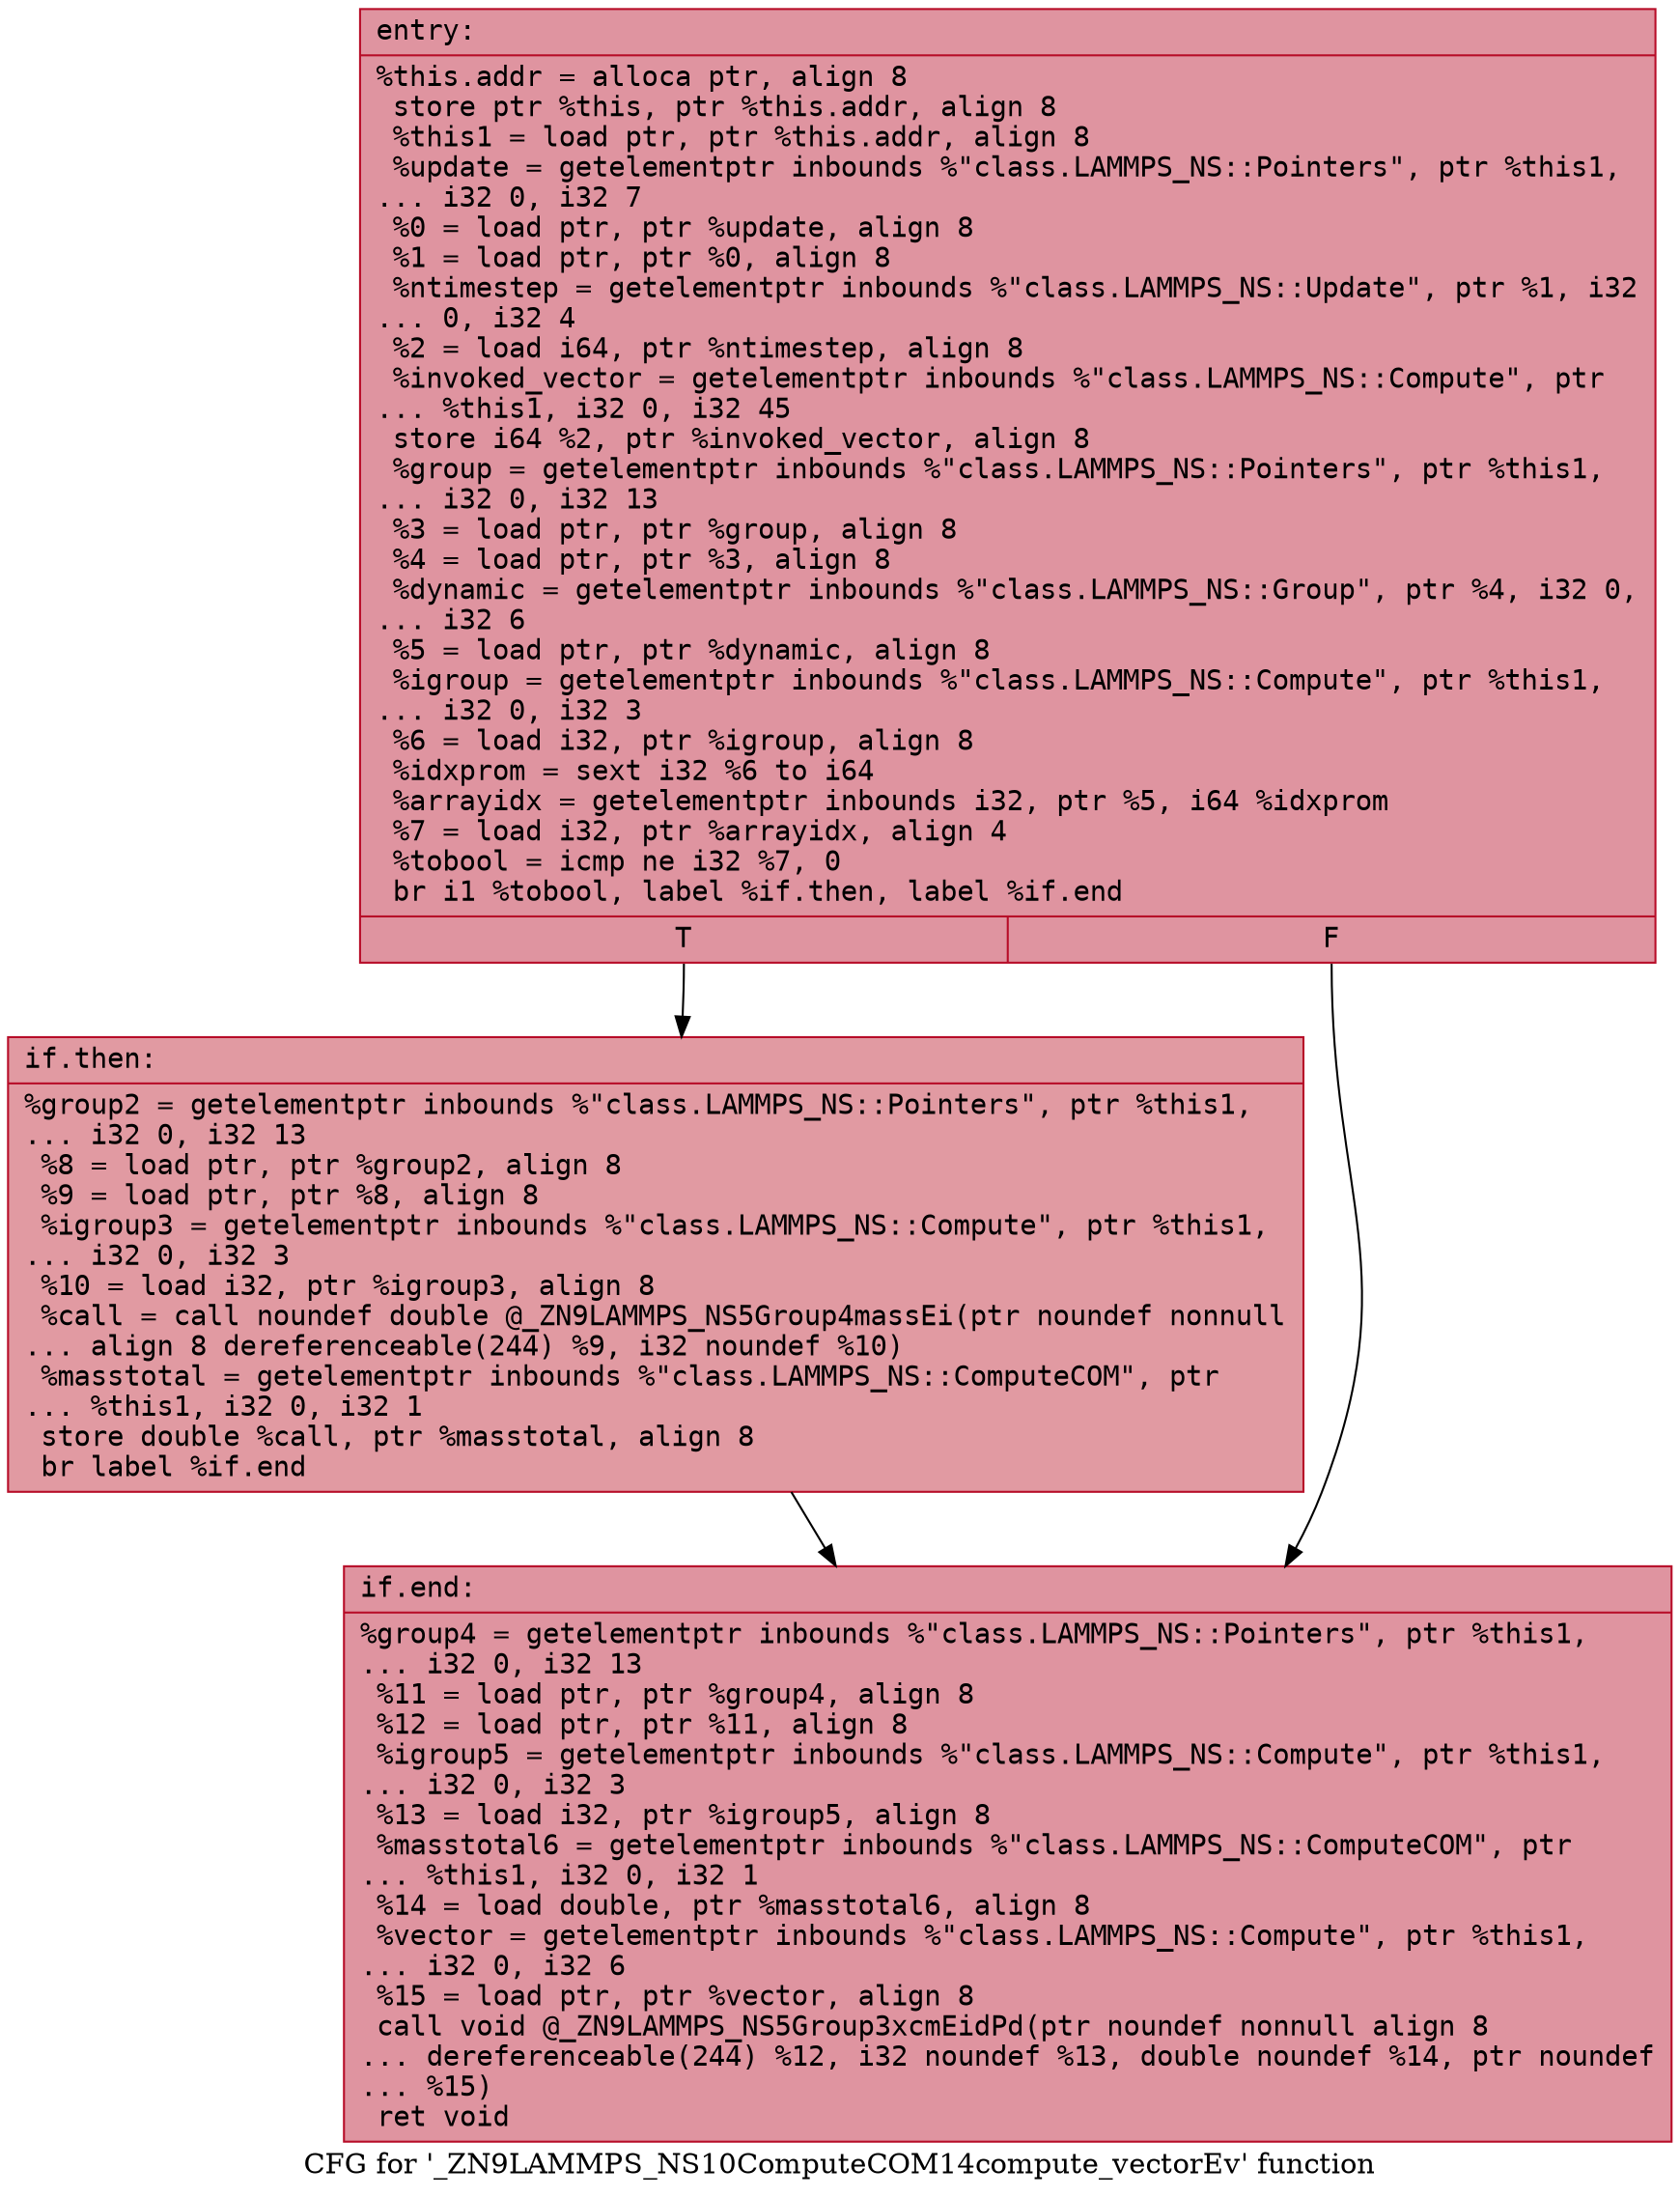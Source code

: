 digraph "CFG for '_ZN9LAMMPS_NS10ComputeCOM14compute_vectorEv' function" {
	label="CFG for '_ZN9LAMMPS_NS10ComputeCOM14compute_vectorEv' function";

	Node0x55ae7f500c60 [shape=record,color="#b70d28ff", style=filled, fillcolor="#b70d2870" fontname="Courier",label="{entry:\l|  %this.addr = alloca ptr, align 8\l  store ptr %this, ptr %this.addr, align 8\l  %this1 = load ptr, ptr %this.addr, align 8\l  %update = getelementptr inbounds %\"class.LAMMPS_NS::Pointers\", ptr %this1,\l... i32 0, i32 7\l  %0 = load ptr, ptr %update, align 8\l  %1 = load ptr, ptr %0, align 8\l  %ntimestep = getelementptr inbounds %\"class.LAMMPS_NS::Update\", ptr %1, i32\l... 0, i32 4\l  %2 = load i64, ptr %ntimestep, align 8\l  %invoked_vector = getelementptr inbounds %\"class.LAMMPS_NS::Compute\", ptr\l... %this1, i32 0, i32 45\l  store i64 %2, ptr %invoked_vector, align 8\l  %group = getelementptr inbounds %\"class.LAMMPS_NS::Pointers\", ptr %this1,\l... i32 0, i32 13\l  %3 = load ptr, ptr %group, align 8\l  %4 = load ptr, ptr %3, align 8\l  %dynamic = getelementptr inbounds %\"class.LAMMPS_NS::Group\", ptr %4, i32 0,\l... i32 6\l  %5 = load ptr, ptr %dynamic, align 8\l  %igroup = getelementptr inbounds %\"class.LAMMPS_NS::Compute\", ptr %this1,\l... i32 0, i32 3\l  %6 = load i32, ptr %igroup, align 8\l  %idxprom = sext i32 %6 to i64\l  %arrayidx = getelementptr inbounds i32, ptr %5, i64 %idxprom\l  %7 = load i32, ptr %arrayidx, align 4\l  %tobool = icmp ne i32 %7, 0\l  br i1 %tobool, label %if.then, label %if.end\l|{<s0>T|<s1>F}}"];
	Node0x55ae7f500c60:s0 -> Node0x55ae7f501bc0[tooltip="entry -> if.then\nProbability 62.50%" ];
	Node0x55ae7f500c60:s1 -> Node0x55ae7f501c30[tooltip="entry -> if.end\nProbability 37.50%" ];
	Node0x55ae7f501bc0 [shape=record,color="#b70d28ff", style=filled, fillcolor="#bb1b2c70" fontname="Courier",label="{if.then:\l|  %group2 = getelementptr inbounds %\"class.LAMMPS_NS::Pointers\", ptr %this1,\l... i32 0, i32 13\l  %8 = load ptr, ptr %group2, align 8\l  %9 = load ptr, ptr %8, align 8\l  %igroup3 = getelementptr inbounds %\"class.LAMMPS_NS::Compute\", ptr %this1,\l... i32 0, i32 3\l  %10 = load i32, ptr %igroup3, align 8\l  %call = call noundef double @_ZN9LAMMPS_NS5Group4massEi(ptr noundef nonnull\l... align 8 dereferenceable(244) %9, i32 noundef %10)\l  %masstotal = getelementptr inbounds %\"class.LAMMPS_NS::ComputeCOM\", ptr\l... %this1, i32 0, i32 1\l  store double %call, ptr %masstotal, align 8\l  br label %if.end\l}"];
	Node0x55ae7f501bc0 -> Node0x55ae7f501c30[tooltip="if.then -> if.end\nProbability 100.00%" ];
	Node0x55ae7f501c30 [shape=record,color="#b70d28ff", style=filled, fillcolor="#b70d2870" fontname="Courier",label="{if.end:\l|  %group4 = getelementptr inbounds %\"class.LAMMPS_NS::Pointers\", ptr %this1,\l... i32 0, i32 13\l  %11 = load ptr, ptr %group4, align 8\l  %12 = load ptr, ptr %11, align 8\l  %igroup5 = getelementptr inbounds %\"class.LAMMPS_NS::Compute\", ptr %this1,\l... i32 0, i32 3\l  %13 = load i32, ptr %igroup5, align 8\l  %masstotal6 = getelementptr inbounds %\"class.LAMMPS_NS::ComputeCOM\", ptr\l... %this1, i32 0, i32 1\l  %14 = load double, ptr %masstotal6, align 8\l  %vector = getelementptr inbounds %\"class.LAMMPS_NS::Compute\", ptr %this1,\l... i32 0, i32 6\l  %15 = load ptr, ptr %vector, align 8\l  call void @_ZN9LAMMPS_NS5Group3xcmEidPd(ptr noundef nonnull align 8\l... dereferenceable(244) %12, i32 noundef %13, double noundef %14, ptr noundef\l... %15)\l  ret void\l}"];
}
